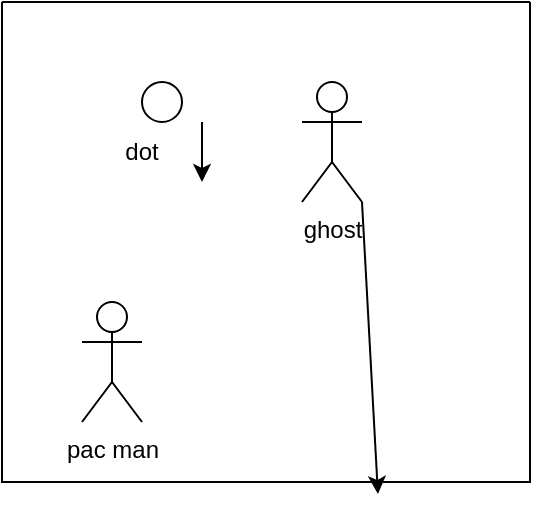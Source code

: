 <mxfile>
    <diagram id="AifKv1R-sqHKitP1TXE9" name="Page-1">
        <mxGraphModel dx="532" dy="445" grid="1" gridSize="10" guides="1" tooltips="1" connect="1" arrows="1" fold="1" page="1" pageScale="1" pageWidth="827" pageHeight="1169" math="0" shadow="0">
            <root>
                <mxCell id="0"/>
                <mxCell id="1" parent="0"/>
                <mxCell id="8" value="" style="swimlane;startSize=0;" vertex="1" parent="1">
                    <mxGeometry x="150" y="200" width="264" height="240" as="geometry"/>
                </mxCell>
                <mxCell id="9" value="" style="ellipse;whiteSpace=wrap;html=1;aspect=fixed;" vertex="1" parent="8">
                    <mxGeometry x="70" y="40" width="20" height="20" as="geometry"/>
                </mxCell>
                <mxCell id="17" style="edgeStyle=none;html=1;exitX=1;exitY=1;exitDx=0;exitDy=0;exitPerimeter=0;entryX=0.712;entryY=1.025;entryDx=0;entryDy=0;entryPerimeter=0;" edge="1" parent="8" source="10" target="8">
                    <mxGeometry relative="1" as="geometry"/>
                </mxCell>
                <mxCell id="10" value="ghost" style="shape=umlActor;verticalLabelPosition=bottom;verticalAlign=top;html=1;outlineConnect=0;" vertex="1" parent="8">
                    <mxGeometry x="150" y="40" width="30" height="60" as="geometry"/>
                </mxCell>
                <mxCell id="11" value="pac man" style="shape=umlActor;verticalLabelPosition=bottom;verticalAlign=top;html=1;outlineConnect=0;" vertex="1" parent="8">
                    <mxGeometry x="40" y="150" width="30" height="60" as="geometry"/>
                </mxCell>
                <mxCell id="13" value="dot" style="text;html=1;strokeColor=none;fillColor=none;align=center;verticalAlign=middle;whiteSpace=wrap;rounded=0;" vertex="1" parent="8">
                    <mxGeometry x="40" y="60" width="60" height="30" as="geometry"/>
                </mxCell>
                <mxCell id="15" value="" style="endArrow=classic;html=1;exitX=1;exitY=0;exitDx=0;exitDy=0;entryX=1;entryY=1;entryDx=0;entryDy=0;" edge="1" parent="8" source="13" target="13">
                    <mxGeometry width="50" height="50" relative="1" as="geometry">
                        <mxPoint x="150" y="150" as="sourcePoint"/>
                        <mxPoint x="200" y="100" as="targetPoint"/>
                    </mxGeometry>
                </mxCell>
            </root>
        </mxGraphModel>
    </diagram>
</mxfile>
